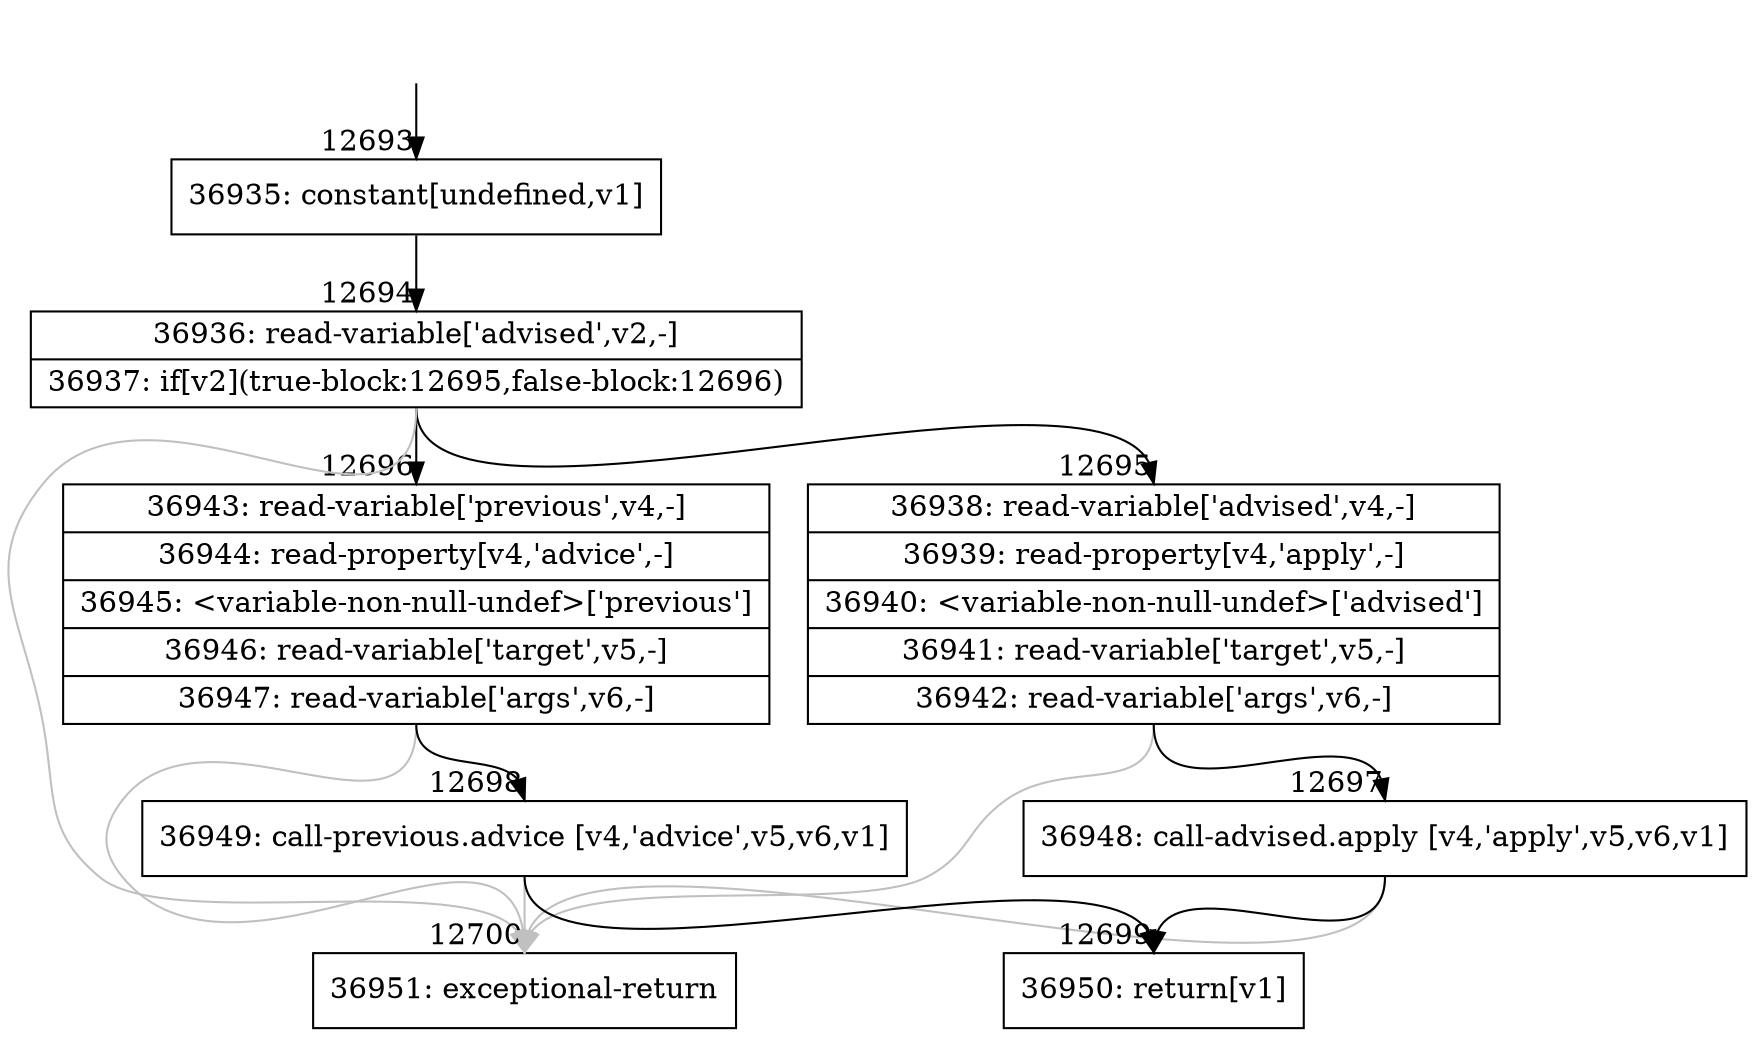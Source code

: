 digraph {
rankdir="TD"
BB_entry934[shape=none,label=""];
BB_entry934 -> BB12693 [tailport=s, headport=n, headlabel="    12693"]
BB12693 [shape=record label="{36935: constant[undefined,v1]}" ] 
BB12693 -> BB12694 [tailport=s, headport=n, headlabel="      12694"]
BB12694 [shape=record label="{36936: read-variable['advised',v2,-]|36937: if[v2](true-block:12695,false-block:12696)}" ] 
BB12694 -> BB12695 [tailport=s, headport=n, headlabel="      12695"]
BB12694 -> BB12696 [tailport=s, headport=n, headlabel="      12696"]
BB12694 -> BB12700 [tailport=s, headport=n, color=gray, headlabel="      12700"]
BB12695 [shape=record label="{36938: read-variable['advised',v4,-]|36939: read-property[v4,'apply',-]|36940: \<variable-non-null-undef\>['advised']|36941: read-variable['target',v5,-]|36942: read-variable['args',v6,-]}" ] 
BB12695 -> BB12697 [tailport=s, headport=n, headlabel="      12697"]
BB12695 -> BB12700 [tailport=s, headport=n, color=gray]
BB12696 [shape=record label="{36943: read-variable['previous',v4,-]|36944: read-property[v4,'advice',-]|36945: \<variable-non-null-undef\>['previous']|36946: read-variable['target',v5,-]|36947: read-variable['args',v6,-]}" ] 
BB12696 -> BB12698 [tailport=s, headport=n, headlabel="      12698"]
BB12696 -> BB12700 [tailport=s, headport=n, color=gray]
BB12697 [shape=record label="{36948: call-advised.apply [v4,'apply',v5,v6,v1]}" ] 
BB12697 -> BB12699 [tailport=s, headport=n, headlabel="      12699"]
BB12697 -> BB12700 [tailport=s, headport=n, color=gray]
BB12698 [shape=record label="{36949: call-previous.advice [v4,'advice',v5,v6,v1]}" ] 
BB12698 -> BB12699 [tailport=s, headport=n]
BB12698 -> BB12700 [tailport=s, headport=n, color=gray]
BB12699 [shape=record label="{36950: return[v1]}" ] 
BB12700 [shape=record label="{36951: exceptional-return}" ] 
//#$~ 17808
}
